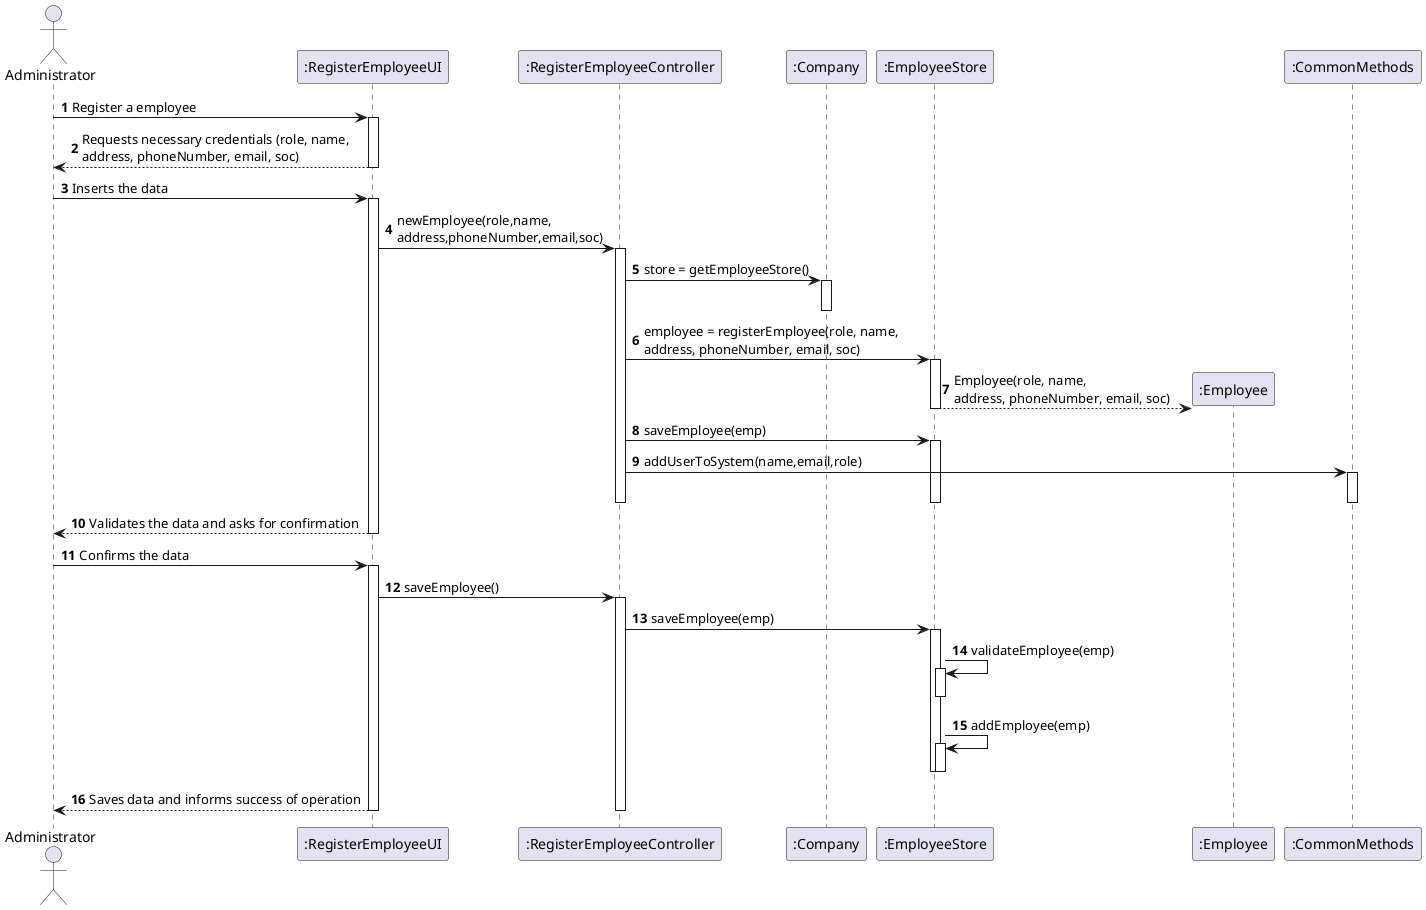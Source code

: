 @startuml
autonumber

actor "Administrator" as ADMIN

participant ":RegisterEmployeeUI" as UI
participant ":RegisterEmployeeController" as CTRL
participant ":Company" as COMP
participant ":EmployeeStore" as EMPS
participant ":Employee" as EMP
participant ":CommonMethods" as CM



ADMIN -> UI : Register a employee
activate UI
    UI --> ADMIN : Requests necessary credentials (role, name,\naddress, phoneNumber, email, soc)
deactivate UI

ADMIN -> UI : Inserts the data
activate UI
UI -> CTRL : newEmployee(role,name,\naddress,phoneNumber,email,soc)
    activate CTRL
        CTRL -> COMP : store = getEmployeeStore()
        activate COMP
        deactivate COMP
        CTRL -> EMPS : employee = registerEmployee(role, name,\naddress, phoneNumber, email, soc)
                activate EMPS
                    EMPS --> EMP** : Employee(role, name,\naddress, phoneNumber, email, soc)
                deactivate EMPS


                CTRL -> EMPS : saveEmployee(emp)

                activate EMPS
                CTRL -> CM : addUserToSystem(name,email,role)
                                activate CM
                                deactivate CM
                deactivate EMPS
    deactivate CTRL
    UI --> ADMIN : Validates the data and asks for confirmation
deactivate UI

ADMIN -> UI : Confirms the data
activate UI

    UI -> CTRL : saveEmployee()

activate CTRL
    CTRL -> EMPS : saveEmployee(emp)


activate EMPS
    EMPS -> EMPS : validateEmployee(emp)
    activate EMPS
    deactivate EMPS
    EMPS -> EMPS : addEmployee(emp)
    activate EMPS
    deactivate EMPS
deactivate EMPS


UI --> ADMIN : Saves data and informs success of operation
deactivate COMP
deactivate UI
deactivate CTRL

@enduml
